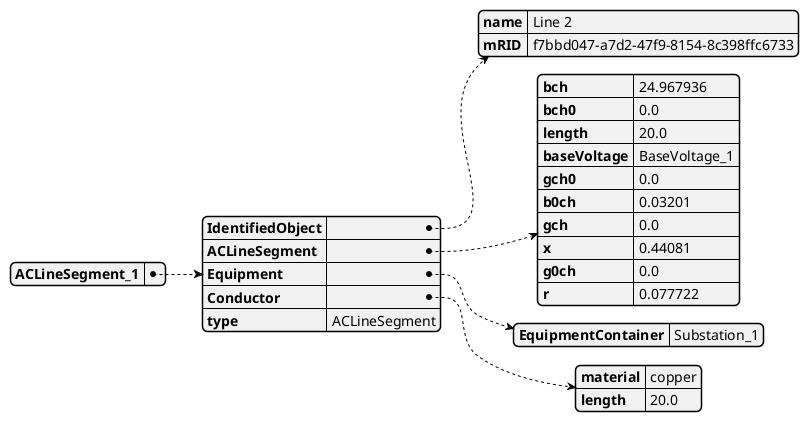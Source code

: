 @startjson
{
  "ACLineSegment_1": {
    "IdentifiedObject": {
      "name":
        "Line 2"
      ,
      "mRID":
        "f7bbd047-a7d2-47f9-8154-8c398ffc6733"

    },
    "ACLineSegment": {
      "bch":
        "24.967936"
      ,
      "bch0":
        "0.0"
      ,
      "length":
        "20.0"
      ,
      "baseVoltage":
        "BaseVoltage_1"
      ,
      "gch0":
        "0.0"
      ,
      "b0ch":
        "0.03201"
      ,
      "gch":
        "0.0"
      ,
      "x":
        "0.44081"
      ,
      "g0ch":
        "0.0"
      ,
      "r":
        "0.077722"

    },
    "Equipment": {
      "EquipmentContainer":
        "Substation_1"

    },
    "Conductor": {
      "material":
        "copper"
      ,
      "length":
        "20.0"

    },
    "type":
      "ACLineSegment"

  }
}
@endjson